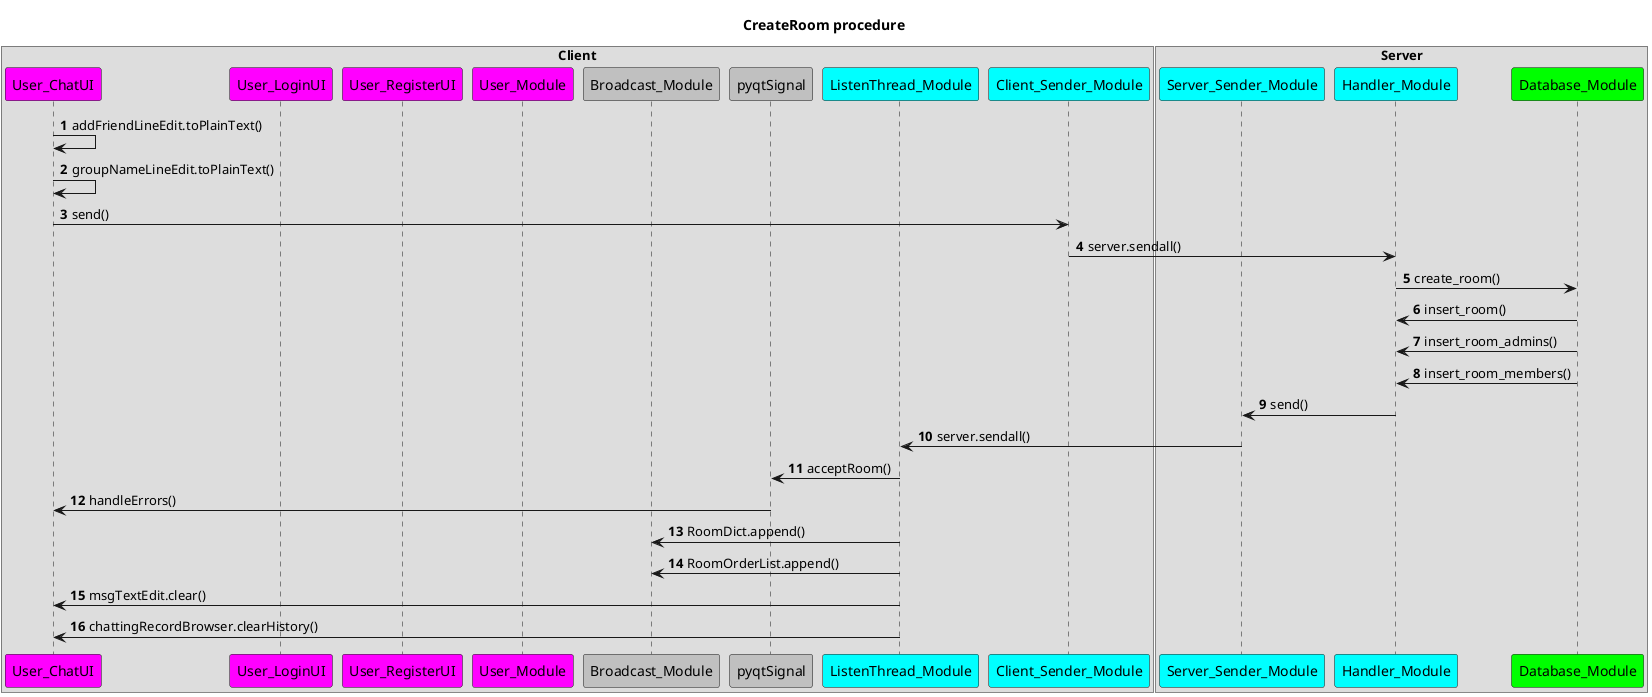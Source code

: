@startuml
title CreateRoom procedure
'author Jadeiin
'version 1.0.0
skinparam participant {
	FontSize 14
	handwritten true
}

box "Client"
participant User_ChatUI #Magenta
participant User_LoginUI #Magenta
participant User_RegisterUI #Magenta
participant User_Module #Magenta
participant Broadcast_Module #Silver
participant pyqtSignal #Silver
participant ListenThread_Module #Cyan
participant Client_Sender_Module #Cyan
end box
box "Server"
participant Server_Sender_Module #Cyan
participant Handler_Module #Cyan
participant Database_Module #Lime
end box

autonumber
User_ChatUI -> User_ChatUI : addFriendLineEdit.toPlainText()
User_ChatUI -> User_ChatUI : groupNameLineEdit.toPlainText()
User_ChatUI -> Client_Sender_Module : send()
Client_Sender_Module -> Handler_Module : server.sendall()

Handler_Module -> Database_Module : create_room()
Database_Module -> Handler_Module : insert_room()
Database_Module -> Handler_Module : insert_room_admins()
Database_Module -> Handler_Module : insert_room_members()
Handler_Module -> Server_Sender_Module : send()
Server_Sender_Module -> ListenThread_Module : server.sendall()

ListenThread_Module -> pyqtSignal : acceptRoom()
pyqtSignal -> User_ChatUI : handleErrors()
ListenThread_Module -> Broadcast_Module : RoomDict.append()
ListenThread_Module -> Broadcast_Module : RoomOrderList.append()
ListenThread_Module -> User_ChatUI : msgTextEdit.clear()
ListenThread_Module -> User_ChatUI : chattingRecordBrowser.clearHistory()

@enduml
